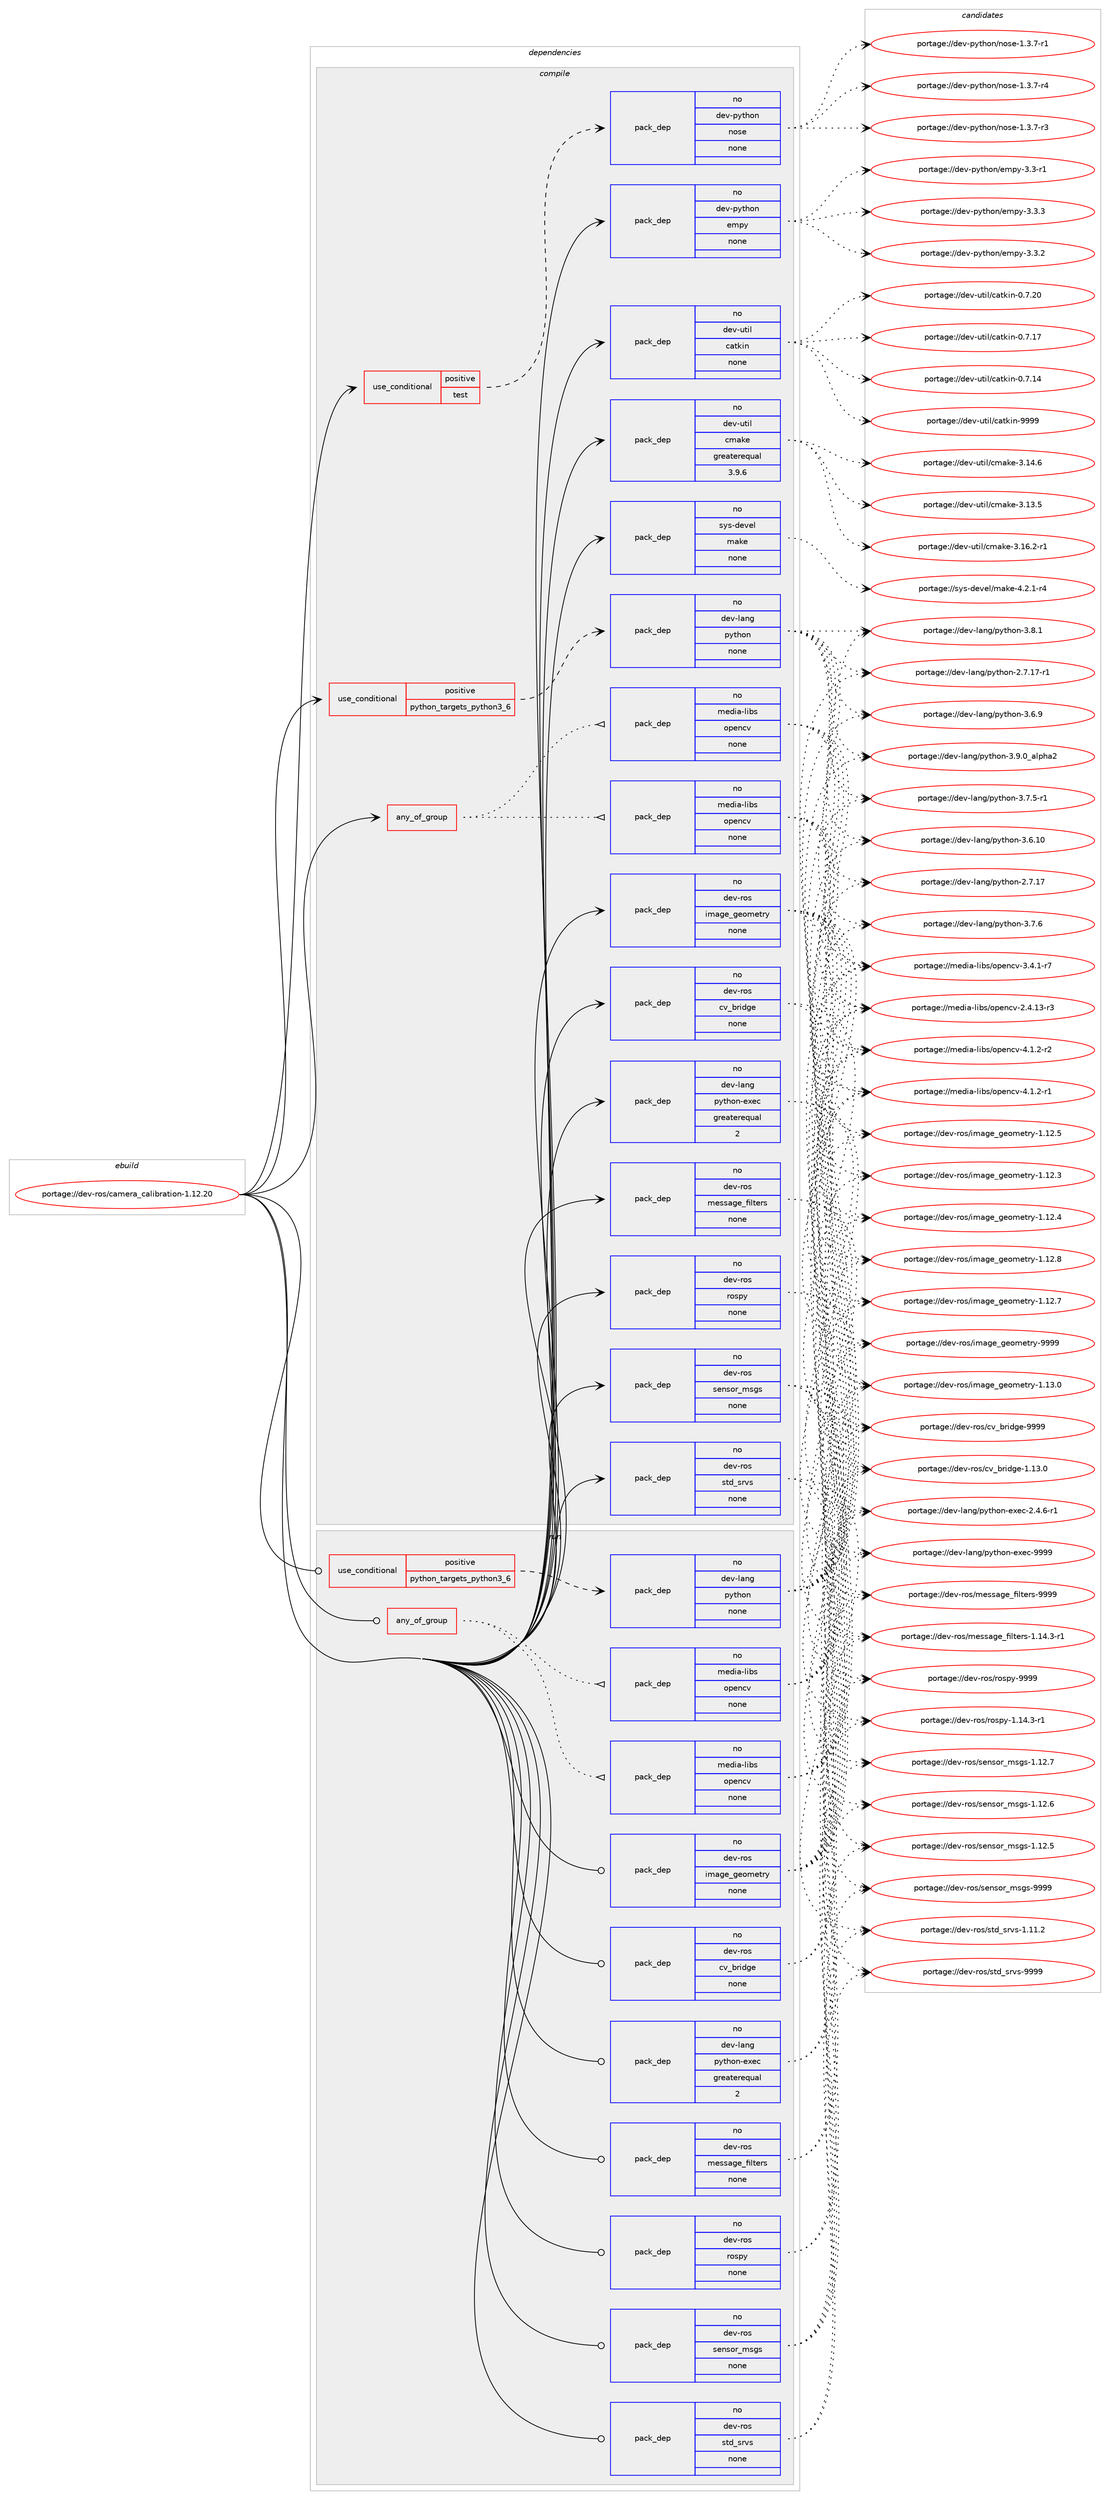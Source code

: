 digraph prolog {

# *************
# Graph options
# *************

newrank=true;
concentrate=true;
compound=true;
graph [rankdir=LR,fontname=Helvetica,fontsize=10,ranksep=1.5];#, ranksep=2.5, nodesep=0.2];
edge  [arrowhead=vee];
node  [fontname=Helvetica,fontsize=10];

# **********
# The ebuild
# **********

subgraph cluster_leftcol {
color=gray;
label=<<i>ebuild</i>>;
id [label="portage://dev-ros/camera_calibration-1.12.20", color=red, width=4, href="../dev-ros/camera_calibration-1.12.20.svg"];
}

# ****************
# The dependencies
# ****************

subgraph cluster_midcol {
color=gray;
label=<<i>dependencies</i>>;
subgraph cluster_compile {
fillcolor="#eeeeee";
style=filled;
label=<<i>compile</i>>;
subgraph any4659 {
dependency409260 [label=<<TABLE BORDER="0" CELLBORDER="1" CELLSPACING="0" CELLPADDING="4"><TR><TD CELLPADDING="10">any_of_group</TD></TR></TABLE>>, shape=none, color=red];subgraph pack302840 {
dependency409261 [label=<<TABLE BORDER="0" CELLBORDER="1" CELLSPACING="0" CELLPADDING="4" WIDTH="220"><TR><TD ROWSPAN="6" CELLPADDING="30">pack_dep</TD></TR><TR><TD WIDTH="110">no</TD></TR><TR><TD>media-libs</TD></TR><TR><TD>opencv</TD></TR><TR><TD>none</TD></TR><TR><TD></TD></TR></TABLE>>, shape=none, color=blue];
}
dependency409260:e -> dependency409261:w [weight=20,style="dotted",arrowhead="oinv"];
subgraph pack302841 {
dependency409262 [label=<<TABLE BORDER="0" CELLBORDER="1" CELLSPACING="0" CELLPADDING="4" WIDTH="220"><TR><TD ROWSPAN="6" CELLPADDING="30">pack_dep</TD></TR><TR><TD WIDTH="110">no</TD></TR><TR><TD>media-libs</TD></TR><TR><TD>opencv</TD></TR><TR><TD>none</TD></TR><TR><TD></TD></TR></TABLE>>, shape=none, color=blue];
}
dependency409260:e -> dependency409262:w [weight=20,style="dotted",arrowhead="oinv"];
}
id:e -> dependency409260:w [weight=20,style="solid",arrowhead="vee"];
subgraph cond101557 {
dependency409263 [label=<<TABLE BORDER="0" CELLBORDER="1" CELLSPACING="0" CELLPADDING="4"><TR><TD ROWSPAN="3" CELLPADDING="10">use_conditional</TD></TR><TR><TD>positive</TD></TR><TR><TD>python_targets_python3_6</TD></TR></TABLE>>, shape=none, color=red];
subgraph pack302842 {
dependency409264 [label=<<TABLE BORDER="0" CELLBORDER="1" CELLSPACING="0" CELLPADDING="4" WIDTH="220"><TR><TD ROWSPAN="6" CELLPADDING="30">pack_dep</TD></TR><TR><TD WIDTH="110">no</TD></TR><TR><TD>dev-lang</TD></TR><TR><TD>python</TD></TR><TR><TD>none</TD></TR><TR><TD></TD></TR></TABLE>>, shape=none, color=blue];
}
dependency409263:e -> dependency409264:w [weight=20,style="dashed",arrowhead="vee"];
}
id:e -> dependency409263:w [weight=20,style="solid",arrowhead="vee"];
subgraph cond101558 {
dependency409265 [label=<<TABLE BORDER="0" CELLBORDER="1" CELLSPACING="0" CELLPADDING="4"><TR><TD ROWSPAN="3" CELLPADDING="10">use_conditional</TD></TR><TR><TD>positive</TD></TR><TR><TD>test</TD></TR></TABLE>>, shape=none, color=red];
subgraph pack302843 {
dependency409266 [label=<<TABLE BORDER="0" CELLBORDER="1" CELLSPACING="0" CELLPADDING="4" WIDTH="220"><TR><TD ROWSPAN="6" CELLPADDING="30">pack_dep</TD></TR><TR><TD WIDTH="110">no</TD></TR><TR><TD>dev-python</TD></TR><TR><TD>nose</TD></TR><TR><TD>none</TD></TR><TR><TD></TD></TR></TABLE>>, shape=none, color=blue];
}
dependency409265:e -> dependency409266:w [weight=20,style="dashed",arrowhead="vee"];
}
id:e -> dependency409265:w [weight=20,style="solid",arrowhead="vee"];
subgraph pack302844 {
dependency409267 [label=<<TABLE BORDER="0" CELLBORDER="1" CELLSPACING="0" CELLPADDING="4" WIDTH="220"><TR><TD ROWSPAN="6" CELLPADDING="30">pack_dep</TD></TR><TR><TD WIDTH="110">no</TD></TR><TR><TD>dev-lang</TD></TR><TR><TD>python-exec</TD></TR><TR><TD>greaterequal</TD></TR><TR><TD>2</TD></TR></TABLE>>, shape=none, color=blue];
}
id:e -> dependency409267:w [weight=20,style="solid",arrowhead="vee"];
subgraph pack302845 {
dependency409268 [label=<<TABLE BORDER="0" CELLBORDER="1" CELLSPACING="0" CELLPADDING="4" WIDTH="220"><TR><TD ROWSPAN="6" CELLPADDING="30">pack_dep</TD></TR><TR><TD WIDTH="110">no</TD></TR><TR><TD>dev-python</TD></TR><TR><TD>empy</TD></TR><TR><TD>none</TD></TR><TR><TD></TD></TR></TABLE>>, shape=none, color=blue];
}
id:e -> dependency409268:w [weight=20,style="solid",arrowhead="vee"];
subgraph pack302846 {
dependency409269 [label=<<TABLE BORDER="0" CELLBORDER="1" CELLSPACING="0" CELLPADDING="4" WIDTH="220"><TR><TD ROWSPAN="6" CELLPADDING="30">pack_dep</TD></TR><TR><TD WIDTH="110">no</TD></TR><TR><TD>dev-ros</TD></TR><TR><TD>cv_bridge</TD></TR><TR><TD>none</TD></TR><TR><TD></TD></TR></TABLE>>, shape=none, color=blue];
}
id:e -> dependency409269:w [weight=20,style="solid",arrowhead="vee"];
subgraph pack302847 {
dependency409270 [label=<<TABLE BORDER="0" CELLBORDER="1" CELLSPACING="0" CELLPADDING="4" WIDTH="220"><TR><TD ROWSPAN="6" CELLPADDING="30">pack_dep</TD></TR><TR><TD WIDTH="110">no</TD></TR><TR><TD>dev-ros</TD></TR><TR><TD>image_geometry</TD></TR><TR><TD>none</TD></TR><TR><TD></TD></TR></TABLE>>, shape=none, color=blue];
}
id:e -> dependency409270:w [weight=20,style="solid",arrowhead="vee"];
subgraph pack302848 {
dependency409271 [label=<<TABLE BORDER="0" CELLBORDER="1" CELLSPACING="0" CELLPADDING="4" WIDTH="220"><TR><TD ROWSPAN="6" CELLPADDING="30">pack_dep</TD></TR><TR><TD WIDTH="110">no</TD></TR><TR><TD>dev-ros</TD></TR><TR><TD>message_filters</TD></TR><TR><TD>none</TD></TR><TR><TD></TD></TR></TABLE>>, shape=none, color=blue];
}
id:e -> dependency409271:w [weight=20,style="solid",arrowhead="vee"];
subgraph pack302849 {
dependency409272 [label=<<TABLE BORDER="0" CELLBORDER="1" CELLSPACING="0" CELLPADDING="4" WIDTH="220"><TR><TD ROWSPAN="6" CELLPADDING="30">pack_dep</TD></TR><TR><TD WIDTH="110">no</TD></TR><TR><TD>dev-ros</TD></TR><TR><TD>rospy</TD></TR><TR><TD>none</TD></TR><TR><TD></TD></TR></TABLE>>, shape=none, color=blue];
}
id:e -> dependency409272:w [weight=20,style="solid",arrowhead="vee"];
subgraph pack302850 {
dependency409273 [label=<<TABLE BORDER="0" CELLBORDER="1" CELLSPACING="0" CELLPADDING="4" WIDTH="220"><TR><TD ROWSPAN="6" CELLPADDING="30">pack_dep</TD></TR><TR><TD WIDTH="110">no</TD></TR><TR><TD>dev-ros</TD></TR><TR><TD>sensor_msgs</TD></TR><TR><TD>none</TD></TR><TR><TD></TD></TR></TABLE>>, shape=none, color=blue];
}
id:e -> dependency409273:w [weight=20,style="solid",arrowhead="vee"];
subgraph pack302851 {
dependency409274 [label=<<TABLE BORDER="0" CELLBORDER="1" CELLSPACING="0" CELLPADDING="4" WIDTH="220"><TR><TD ROWSPAN="6" CELLPADDING="30">pack_dep</TD></TR><TR><TD WIDTH="110">no</TD></TR><TR><TD>dev-ros</TD></TR><TR><TD>std_srvs</TD></TR><TR><TD>none</TD></TR><TR><TD></TD></TR></TABLE>>, shape=none, color=blue];
}
id:e -> dependency409274:w [weight=20,style="solid",arrowhead="vee"];
subgraph pack302852 {
dependency409275 [label=<<TABLE BORDER="0" CELLBORDER="1" CELLSPACING="0" CELLPADDING="4" WIDTH="220"><TR><TD ROWSPAN="6" CELLPADDING="30">pack_dep</TD></TR><TR><TD WIDTH="110">no</TD></TR><TR><TD>dev-util</TD></TR><TR><TD>catkin</TD></TR><TR><TD>none</TD></TR><TR><TD></TD></TR></TABLE>>, shape=none, color=blue];
}
id:e -> dependency409275:w [weight=20,style="solid",arrowhead="vee"];
subgraph pack302853 {
dependency409276 [label=<<TABLE BORDER="0" CELLBORDER="1" CELLSPACING="0" CELLPADDING="4" WIDTH="220"><TR><TD ROWSPAN="6" CELLPADDING="30">pack_dep</TD></TR><TR><TD WIDTH="110">no</TD></TR><TR><TD>dev-util</TD></TR><TR><TD>cmake</TD></TR><TR><TD>greaterequal</TD></TR><TR><TD>3.9.6</TD></TR></TABLE>>, shape=none, color=blue];
}
id:e -> dependency409276:w [weight=20,style="solid",arrowhead="vee"];
subgraph pack302854 {
dependency409277 [label=<<TABLE BORDER="0" CELLBORDER="1" CELLSPACING="0" CELLPADDING="4" WIDTH="220"><TR><TD ROWSPAN="6" CELLPADDING="30">pack_dep</TD></TR><TR><TD WIDTH="110">no</TD></TR><TR><TD>sys-devel</TD></TR><TR><TD>make</TD></TR><TR><TD>none</TD></TR><TR><TD></TD></TR></TABLE>>, shape=none, color=blue];
}
id:e -> dependency409277:w [weight=20,style="solid",arrowhead="vee"];
}
subgraph cluster_compileandrun {
fillcolor="#eeeeee";
style=filled;
label=<<i>compile and run</i>>;
}
subgraph cluster_run {
fillcolor="#eeeeee";
style=filled;
label=<<i>run</i>>;
subgraph any4660 {
dependency409278 [label=<<TABLE BORDER="0" CELLBORDER="1" CELLSPACING="0" CELLPADDING="4"><TR><TD CELLPADDING="10">any_of_group</TD></TR></TABLE>>, shape=none, color=red];subgraph pack302855 {
dependency409279 [label=<<TABLE BORDER="0" CELLBORDER="1" CELLSPACING="0" CELLPADDING="4" WIDTH="220"><TR><TD ROWSPAN="6" CELLPADDING="30">pack_dep</TD></TR><TR><TD WIDTH="110">no</TD></TR><TR><TD>media-libs</TD></TR><TR><TD>opencv</TD></TR><TR><TD>none</TD></TR><TR><TD></TD></TR></TABLE>>, shape=none, color=blue];
}
dependency409278:e -> dependency409279:w [weight=20,style="dotted",arrowhead="oinv"];
subgraph pack302856 {
dependency409280 [label=<<TABLE BORDER="0" CELLBORDER="1" CELLSPACING="0" CELLPADDING="4" WIDTH="220"><TR><TD ROWSPAN="6" CELLPADDING="30">pack_dep</TD></TR><TR><TD WIDTH="110">no</TD></TR><TR><TD>media-libs</TD></TR><TR><TD>opencv</TD></TR><TR><TD>none</TD></TR><TR><TD></TD></TR></TABLE>>, shape=none, color=blue];
}
dependency409278:e -> dependency409280:w [weight=20,style="dotted",arrowhead="oinv"];
}
id:e -> dependency409278:w [weight=20,style="solid",arrowhead="odot"];
subgraph cond101559 {
dependency409281 [label=<<TABLE BORDER="0" CELLBORDER="1" CELLSPACING="0" CELLPADDING="4"><TR><TD ROWSPAN="3" CELLPADDING="10">use_conditional</TD></TR><TR><TD>positive</TD></TR><TR><TD>python_targets_python3_6</TD></TR></TABLE>>, shape=none, color=red];
subgraph pack302857 {
dependency409282 [label=<<TABLE BORDER="0" CELLBORDER="1" CELLSPACING="0" CELLPADDING="4" WIDTH="220"><TR><TD ROWSPAN="6" CELLPADDING="30">pack_dep</TD></TR><TR><TD WIDTH="110">no</TD></TR><TR><TD>dev-lang</TD></TR><TR><TD>python</TD></TR><TR><TD>none</TD></TR><TR><TD></TD></TR></TABLE>>, shape=none, color=blue];
}
dependency409281:e -> dependency409282:w [weight=20,style="dashed",arrowhead="vee"];
}
id:e -> dependency409281:w [weight=20,style="solid",arrowhead="odot"];
subgraph pack302858 {
dependency409283 [label=<<TABLE BORDER="0" CELLBORDER="1" CELLSPACING="0" CELLPADDING="4" WIDTH="220"><TR><TD ROWSPAN="6" CELLPADDING="30">pack_dep</TD></TR><TR><TD WIDTH="110">no</TD></TR><TR><TD>dev-lang</TD></TR><TR><TD>python-exec</TD></TR><TR><TD>greaterequal</TD></TR><TR><TD>2</TD></TR></TABLE>>, shape=none, color=blue];
}
id:e -> dependency409283:w [weight=20,style="solid",arrowhead="odot"];
subgraph pack302859 {
dependency409284 [label=<<TABLE BORDER="0" CELLBORDER="1" CELLSPACING="0" CELLPADDING="4" WIDTH="220"><TR><TD ROWSPAN="6" CELLPADDING="30">pack_dep</TD></TR><TR><TD WIDTH="110">no</TD></TR><TR><TD>dev-ros</TD></TR><TR><TD>cv_bridge</TD></TR><TR><TD>none</TD></TR><TR><TD></TD></TR></TABLE>>, shape=none, color=blue];
}
id:e -> dependency409284:w [weight=20,style="solid",arrowhead="odot"];
subgraph pack302860 {
dependency409285 [label=<<TABLE BORDER="0" CELLBORDER="1" CELLSPACING="0" CELLPADDING="4" WIDTH="220"><TR><TD ROWSPAN="6" CELLPADDING="30">pack_dep</TD></TR><TR><TD WIDTH="110">no</TD></TR><TR><TD>dev-ros</TD></TR><TR><TD>image_geometry</TD></TR><TR><TD>none</TD></TR><TR><TD></TD></TR></TABLE>>, shape=none, color=blue];
}
id:e -> dependency409285:w [weight=20,style="solid",arrowhead="odot"];
subgraph pack302861 {
dependency409286 [label=<<TABLE BORDER="0" CELLBORDER="1" CELLSPACING="0" CELLPADDING="4" WIDTH="220"><TR><TD ROWSPAN="6" CELLPADDING="30">pack_dep</TD></TR><TR><TD WIDTH="110">no</TD></TR><TR><TD>dev-ros</TD></TR><TR><TD>message_filters</TD></TR><TR><TD>none</TD></TR><TR><TD></TD></TR></TABLE>>, shape=none, color=blue];
}
id:e -> dependency409286:w [weight=20,style="solid",arrowhead="odot"];
subgraph pack302862 {
dependency409287 [label=<<TABLE BORDER="0" CELLBORDER="1" CELLSPACING="0" CELLPADDING="4" WIDTH="220"><TR><TD ROWSPAN="6" CELLPADDING="30">pack_dep</TD></TR><TR><TD WIDTH="110">no</TD></TR><TR><TD>dev-ros</TD></TR><TR><TD>rospy</TD></TR><TR><TD>none</TD></TR><TR><TD></TD></TR></TABLE>>, shape=none, color=blue];
}
id:e -> dependency409287:w [weight=20,style="solid",arrowhead="odot"];
subgraph pack302863 {
dependency409288 [label=<<TABLE BORDER="0" CELLBORDER="1" CELLSPACING="0" CELLPADDING="4" WIDTH="220"><TR><TD ROWSPAN="6" CELLPADDING="30">pack_dep</TD></TR><TR><TD WIDTH="110">no</TD></TR><TR><TD>dev-ros</TD></TR><TR><TD>sensor_msgs</TD></TR><TR><TD>none</TD></TR><TR><TD></TD></TR></TABLE>>, shape=none, color=blue];
}
id:e -> dependency409288:w [weight=20,style="solid",arrowhead="odot"];
subgraph pack302864 {
dependency409289 [label=<<TABLE BORDER="0" CELLBORDER="1" CELLSPACING="0" CELLPADDING="4" WIDTH="220"><TR><TD ROWSPAN="6" CELLPADDING="30">pack_dep</TD></TR><TR><TD WIDTH="110">no</TD></TR><TR><TD>dev-ros</TD></TR><TR><TD>std_srvs</TD></TR><TR><TD>none</TD></TR><TR><TD></TD></TR></TABLE>>, shape=none, color=blue];
}
id:e -> dependency409289:w [weight=20,style="solid",arrowhead="odot"];
}
}

# **************
# The candidates
# **************

subgraph cluster_choices {
rank=same;
color=gray;
label=<<i>candidates</i>>;

subgraph choice302840 {
color=black;
nodesep=1;
choice10910110010597451081059811547111112101110991184552464946504511450 [label="portage://media-libs/opencv-4.1.2-r2", color=red, width=4,href="../media-libs/opencv-4.1.2-r2.svg"];
choice10910110010597451081059811547111112101110991184552464946504511449 [label="portage://media-libs/opencv-4.1.2-r1", color=red, width=4,href="../media-libs/opencv-4.1.2-r1.svg"];
choice10910110010597451081059811547111112101110991184551465246494511455 [label="portage://media-libs/opencv-3.4.1-r7", color=red, width=4,href="../media-libs/opencv-3.4.1-r7.svg"];
choice1091011001059745108105981154711111210111099118455046524649514511451 [label="portage://media-libs/opencv-2.4.13-r3", color=red, width=4,href="../media-libs/opencv-2.4.13-r3.svg"];
dependency409261:e -> choice10910110010597451081059811547111112101110991184552464946504511450:w [style=dotted,weight="100"];
dependency409261:e -> choice10910110010597451081059811547111112101110991184552464946504511449:w [style=dotted,weight="100"];
dependency409261:e -> choice10910110010597451081059811547111112101110991184551465246494511455:w [style=dotted,weight="100"];
dependency409261:e -> choice1091011001059745108105981154711111210111099118455046524649514511451:w [style=dotted,weight="100"];
}
subgraph choice302841 {
color=black;
nodesep=1;
choice10910110010597451081059811547111112101110991184552464946504511450 [label="portage://media-libs/opencv-4.1.2-r2", color=red, width=4,href="../media-libs/opencv-4.1.2-r2.svg"];
choice10910110010597451081059811547111112101110991184552464946504511449 [label="portage://media-libs/opencv-4.1.2-r1", color=red, width=4,href="../media-libs/opencv-4.1.2-r1.svg"];
choice10910110010597451081059811547111112101110991184551465246494511455 [label="portage://media-libs/opencv-3.4.1-r7", color=red, width=4,href="../media-libs/opencv-3.4.1-r7.svg"];
choice1091011001059745108105981154711111210111099118455046524649514511451 [label="portage://media-libs/opencv-2.4.13-r3", color=red, width=4,href="../media-libs/opencv-2.4.13-r3.svg"];
dependency409262:e -> choice10910110010597451081059811547111112101110991184552464946504511450:w [style=dotted,weight="100"];
dependency409262:e -> choice10910110010597451081059811547111112101110991184552464946504511449:w [style=dotted,weight="100"];
dependency409262:e -> choice10910110010597451081059811547111112101110991184551465246494511455:w [style=dotted,weight="100"];
dependency409262:e -> choice1091011001059745108105981154711111210111099118455046524649514511451:w [style=dotted,weight="100"];
}
subgraph choice302842 {
color=black;
nodesep=1;
choice10010111845108971101034711212111610411111045514657464895971081121049750 [label="portage://dev-lang/python-3.9.0_alpha2", color=red, width=4,href="../dev-lang/python-3.9.0_alpha2.svg"];
choice100101118451089711010347112121116104111110455146564649 [label="portage://dev-lang/python-3.8.1", color=red, width=4,href="../dev-lang/python-3.8.1.svg"];
choice100101118451089711010347112121116104111110455146554654 [label="portage://dev-lang/python-3.7.6", color=red, width=4,href="../dev-lang/python-3.7.6.svg"];
choice1001011184510897110103471121211161041111104551465546534511449 [label="portage://dev-lang/python-3.7.5-r1", color=red, width=4,href="../dev-lang/python-3.7.5-r1.svg"];
choice100101118451089711010347112121116104111110455146544657 [label="portage://dev-lang/python-3.6.9", color=red, width=4,href="../dev-lang/python-3.6.9.svg"];
choice10010111845108971101034711212111610411111045514654464948 [label="portage://dev-lang/python-3.6.10", color=red, width=4,href="../dev-lang/python-3.6.10.svg"];
choice100101118451089711010347112121116104111110455046554649554511449 [label="portage://dev-lang/python-2.7.17-r1", color=red, width=4,href="../dev-lang/python-2.7.17-r1.svg"];
choice10010111845108971101034711212111610411111045504655464955 [label="portage://dev-lang/python-2.7.17", color=red, width=4,href="../dev-lang/python-2.7.17.svg"];
dependency409264:e -> choice10010111845108971101034711212111610411111045514657464895971081121049750:w [style=dotted,weight="100"];
dependency409264:e -> choice100101118451089711010347112121116104111110455146564649:w [style=dotted,weight="100"];
dependency409264:e -> choice100101118451089711010347112121116104111110455146554654:w [style=dotted,weight="100"];
dependency409264:e -> choice1001011184510897110103471121211161041111104551465546534511449:w [style=dotted,weight="100"];
dependency409264:e -> choice100101118451089711010347112121116104111110455146544657:w [style=dotted,weight="100"];
dependency409264:e -> choice10010111845108971101034711212111610411111045514654464948:w [style=dotted,weight="100"];
dependency409264:e -> choice100101118451089711010347112121116104111110455046554649554511449:w [style=dotted,weight="100"];
dependency409264:e -> choice10010111845108971101034711212111610411111045504655464955:w [style=dotted,weight="100"];
}
subgraph choice302843 {
color=black;
nodesep=1;
choice10010111845112121116104111110471101111151014549465146554511452 [label="portage://dev-python/nose-1.3.7-r4", color=red, width=4,href="../dev-python/nose-1.3.7-r4.svg"];
choice10010111845112121116104111110471101111151014549465146554511451 [label="portage://dev-python/nose-1.3.7-r3", color=red, width=4,href="../dev-python/nose-1.3.7-r3.svg"];
choice10010111845112121116104111110471101111151014549465146554511449 [label="portage://dev-python/nose-1.3.7-r1", color=red, width=4,href="../dev-python/nose-1.3.7-r1.svg"];
dependency409266:e -> choice10010111845112121116104111110471101111151014549465146554511452:w [style=dotted,weight="100"];
dependency409266:e -> choice10010111845112121116104111110471101111151014549465146554511451:w [style=dotted,weight="100"];
dependency409266:e -> choice10010111845112121116104111110471101111151014549465146554511449:w [style=dotted,weight="100"];
}
subgraph choice302844 {
color=black;
nodesep=1;
choice10010111845108971101034711212111610411111045101120101994557575757 [label="portage://dev-lang/python-exec-9999", color=red, width=4,href="../dev-lang/python-exec-9999.svg"];
choice10010111845108971101034711212111610411111045101120101994550465246544511449 [label="portage://dev-lang/python-exec-2.4.6-r1", color=red, width=4,href="../dev-lang/python-exec-2.4.6-r1.svg"];
dependency409267:e -> choice10010111845108971101034711212111610411111045101120101994557575757:w [style=dotted,weight="100"];
dependency409267:e -> choice10010111845108971101034711212111610411111045101120101994550465246544511449:w [style=dotted,weight="100"];
}
subgraph choice302845 {
color=black;
nodesep=1;
choice1001011184511212111610411111047101109112121455146514651 [label="portage://dev-python/empy-3.3.3", color=red, width=4,href="../dev-python/empy-3.3.3.svg"];
choice1001011184511212111610411111047101109112121455146514650 [label="portage://dev-python/empy-3.3.2", color=red, width=4,href="../dev-python/empy-3.3.2.svg"];
choice1001011184511212111610411111047101109112121455146514511449 [label="portage://dev-python/empy-3.3-r1", color=red, width=4,href="../dev-python/empy-3.3-r1.svg"];
dependency409268:e -> choice1001011184511212111610411111047101109112121455146514651:w [style=dotted,weight="100"];
dependency409268:e -> choice1001011184511212111610411111047101109112121455146514650:w [style=dotted,weight="100"];
dependency409268:e -> choice1001011184511212111610411111047101109112121455146514511449:w [style=dotted,weight="100"];
}
subgraph choice302846 {
color=black;
nodesep=1;
choice10010111845114111115479911895981141051001031014557575757 [label="portage://dev-ros/cv_bridge-9999", color=red, width=4,href="../dev-ros/cv_bridge-9999.svg"];
choice100101118451141111154799118959811410510010310145494649514648 [label="portage://dev-ros/cv_bridge-1.13.0", color=red, width=4,href="../dev-ros/cv_bridge-1.13.0.svg"];
dependency409269:e -> choice10010111845114111115479911895981141051001031014557575757:w [style=dotted,weight="100"];
dependency409269:e -> choice100101118451141111154799118959811410510010310145494649514648:w [style=dotted,weight="100"];
}
subgraph choice302847 {
color=black;
nodesep=1;
choice100101118451141111154710510997103101951031011111091011161141214557575757 [label="portage://dev-ros/image_geometry-9999", color=red, width=4,href="../dev-ros/image_geometry-9999.svg"];
choice1001011184511411111547105109971031019510310111110910111611412145494649514648 [label="portage://dev-ros/image_geometry-1.13.0", color=red, width=4,href="../dev-ros/image_geometry-1.13.0.svg"];
choice1001011184511411111547105109971031019510310111110910111611412145494649504656 [label="portage://dev-ros/image_geometry-1.12.8", color=red, width=4,href="../dev-ros/image_geometry-1.12.8.svg"];
choice1001011184511411111547105109971031019510310111110910111611412145494649504655 [label="portage://dev-ros/image_geometry-1.12.7", color=red, width=4,href="../dev-ros/image_geometry-1.12.7.svg"];
choice1001011184511411111547105109971031019510310111110910111611412145494649504653 [label="portage://dev-ros/image_geometry-1.12.5", color=red, width=4,href="../dev-ros/image_geometry-1.12.5.svg"];
choice1001011184511411111547105109971031019510310111110910111611412145494649504652 [label="portage://dev-ros/image_geometry-1.12.4", color=red, width=4,href="../dev-ros/image_geometry-1.12.4.svg"];
choice1001011184511411111547105109971031019510310111110910111611412145494649504651 [label="portage://dev-ros/image_geometry-1.12.3", color=red, width=4,href="../dev-ros/image_geometry-1.12.3.svg"];
dependency409270:e -> choice100101118451141111154710510997103101951031011111091011161141214557575757:w [style=dotted,weight="100"];
dependency409270:e -> choice1001011184511411111547105109971031019510310111110910111611412145494649514648:w [style=dotted,weight="100"];
dependency409270:e -> choice1001011184511411111547105109971031019510310111110910111611412145494649504656:w [style=dotted,weight="100"];
dependency409270:e -> choice1001011184511411111547105109971031019510310111110910111611412145494649504655:w [style=dotted,weight="100"];
dependency409270:e -> choice1001011184511411111547105109971031019510310111110910111611412145494649504653:w [style=dotted,weight="100"];
dependency409270:e -> choice1001011184511411111547105109971031019510310111110910111611412145494649504652:w [style=dotted,weight="100"];
dependency409270:e -> choice1001011184511411111547105109971031019510310111110910111611412145494649504651:w [style=dotted,weight="100"];
}
subgraph choice302848 {
color=black;
nodesep=1;
choice100101118451141111154710910111511597103101951021051081161011141154557575757 [label="portage://dev-ros/message_filters-9999", color=red, width=4,href="../dev-ros/message_filters-9999.svg"];
choice10010111845114111115471091011151159710310195102105108116101114115454946495246514511449 [label="portage://dev-ros/message_filters-1.14.3-r1", color=red, width=4,href="../dev-ros/message_filters-1.14.3-r1.svg"];
dependency409271:e -> choice100101118451141111154710910111511597103101951021051081161011141154557575757:w [style=dotted,weight="100"];
dependency409271:e -> choice10010111845114111115471091011151159710310195102105108116101114115454946495246514511449:w [style=dotted,weight="100"];
}
subgraph choice302849 {
color=black;
nodesep=1;
choice10010111845114111115471141111151121214557575757 [label="portage://dev-ros/rospy-9999", color=red, width=4,href="../dev-ros/rospy-9999.svg"];
choice1001011184511411111547114111115112121454946495246514511449 [label="portage://dev-ros/rospy-1.14.3-r1", color=red, width=4,href="../dev-ros/rospy-1.14.3-r1.svg"];
dependency409272:e -> choice10010111845114111115471141111151121214557575757:w [style=dotted,weight="100"];
dependency409272:e -> choice1001011184511411111547114111115112121454946495246514511449:w [style=dotted,weight="100"];
}
subgraph choice302850 {
color=black;
nodesep=1;
choice1001011184511411111547115101110115111114951091151031154557575757 [label="portage://dev-ros/sensor_msgs-9999", color=red, width=4,href="../dev-ros/sensor_msgs-9999.svg"];
choice10010111845114111115471151011101151111149510911510311545494649504655 [label="portage://dev-ros/sensor_msgs-1.12.7", color=red, width=4,href="../dev-ros/sensor_msgs-1.12.7.svg"];
choice10010111845114111115471151011101151111149510911510311545494649504654 [label="portage://dev-ros/sensor_msgs-1.12.6", color=red, width=4,href="../dev-ros/sensor_msgs-1.12.6.svg"];
choice10010111845114111115471151011101151111149510911510311545494649504653 [label="portage://dev-ros/sensor_msgs-1.12.5", color=red, width=4,href="../dev-ros/sensor_msgs-1.12.5.svg"];
dependency409273:e -> choice1001011184511411111547115101110115111114951091151031154557575757:w [style=dotted,weight="100"];
dependency409273:e -> choice10010111845114111115471151011101151111149510911510311545494649504655:w [style=dotted,weight="100"];
dependency409273:e -> choice10010111845114111115471151011101151111149510911510311545494649504654:w [style=dotted,weight="100"];
dependency409273:e -> choice10010111845114111115471151011101151111149510911510311545494649504653:w [style=dotted,weight="100"];
}
subgraph choice302851 {
color=black;
nodesep=1;
choice1001011184511411111547115116100951151141181154557575757 [label="portage://dev-ros/std_srvs-9999", color=red, width=4,href="../dev-ros/std_srvs-9999.svg"];
choice10010111845114111115471151161009511511411811545494649494650 [label="portage://dev-ros/std_srvs-1.11.2", color=red, width=4,href="../dev-ros/std_srvs-1.11.2.svg"];
dependency409274:e -> choice1001011184511411111547115116100951151141181154557575757:w [style=dotted,weight="100"];
dependency409274:e -> choice10010111845114111115471151161009511511411811545494649494650:w [style=dotted,weight="100"];
}
subgraph choice302852 {
color=black;
nodesep=1;
choice100101118451171161051084799971161071051104557575757 [label="portage://dev-util/catkin-9999", color=red, width=4,href="../dev-util/catkin-9999.svg"];
choice1001011184511711610510847999711610710511045484655465048 [label="portage://dev-util/catkin-0.7.20", color=red, width=4,href="../dev-util/catkin-0.7.20.svg"];
choice1001011184511711610510847999711610710511045484655464955 [label="portage://dev-util/catkin-0.7.17", color=red, width=4,href="../dev-util/catkin-0.7.17.svg"];
choice1001011184511711610510847999711610710511045484655464952 [label="portage://dev-util/catkin-0.7.14", color=red, width=4,href="../dev-util/catkin-0.7.14.svg"];
dependency409275:e -> choice100101118451171161051084799971161071051104557575757:w [style=dotted,weight="100"];
dependency409275:e -> choice1001011184511711610510847999711610710511045484655465048:w [style=dotted,weight="100"];
dependency409275:e -> choice1001011184511711610510847999711610710511045484655464955:w [style=dotted,weight="100"];
dependency409275:e -> choice1001011184511711610510847999711610710511045484655464952:w [style=dotted,weight="100"];
}
subgraph choice302853 {
color=black;
nodesep=1;
choice10010111845117116105108479910997107101455146495446504511449 [label="portage://dev-util/cmake-3.16.2-r1", color=red, width=4,href="../dev-util/cmake-3.16.2-r1.svg"];
choice1001011184511711610510847991099710710145514649524654 [label="portage://dev-util/cmake-3.14.6", color=red, width=4,href="../dev-util/cmake-3.14.6.svg"];
choice1001011184511711610510847991099710710145514649514653 [label="portage://dev-util/cmake-3.13.5", color=red, width=4,href="../dev-util/cmake-3.13.5.svg"];
dependency409276:e -> choice10010111845117116105108479910997107101455146495446504511449:w [style=dotted,weight="100"];
dependency409276:e -> choice1001011184511711610510847991099710710145514649524654:w [style=dotted,weight="100"];
dependency409276:e -> choice1001011184511711610510847991099710710145514649514653:w [style=dotted,weight="100"];
}
subgraph choice302854 {
color=black;
nodesep=1;
choice1151211154510010111810110847109971071014552465046494511452 [label="portage://sys-devel/make-4.2.1-r4", color=red, width=4,href="../sys-devel/make-4.2.1-r4.svg"];
dependency409277:e -> choice1151211154510010111810110847109971071014552465046494511452:w [style=dotted,weight="100"];
}
subgraph choice302855 {
color=black;
nodesep=1;
choice10910110010597451081059811547111112101110991184552464946504511450 [label="portage://media-libs/opencv-4.1.2-r2", color=red, width=4,href="../media-libs/opencv-4.1.2-r2.svg"];
choice10910110010597451081059811547111112101110991184552464946504511449 [label="portage://media-libs/opencv-4.1.2-r1", color=red, width=4,href="../media-libs/opencv-4.1.2-r1.svg"];
choice10910110010597451081059811547111112101110991184551465246494511455 [label="portage://media-libs/opencv-3.4.1-r7", color=red, width=4,href="../media-libs/opencv-3.4.1-r7.svg"];
choice1091011001059745108105981154711111210111099118455046524649514511451 [label="portage://media-libs/opencv-2.4.13-r3", color=red, width=4,href="../media-libs/opencv-2.4.13-r3.svg"];
dependency409279:e -> choice10910110010597451081059811547111112101110991184552464946504511450:w [style=dotted,weight="100"];
dependency409279:e -> choice10910110010597451081059811547111112101110991184552464946504511449:w [style=dotted,weight="100"];
dependency409279:e -> choice10910110010597451081059811547111112101110991184551465246494511455:w [style=dotted,weight="100"];
dependency409279:e -> choice1091011001059745108105981154711111210111099118455046524649514511451:w [style=dotted,weight="100"];
}
subgraph choice302856 {
color=black;
nodesep=1;
choice10910110010597451081059811547111112101110991184552464946504511450 [label="portage://media-libs/opencv-4.1.2-r2", color=red, width=4,href="../media-libs/opencv-4.1.2-r2.svg"];
choice10910110010597451081059811547111112101110991184552464946504511449 [label="portage://media-libs/opencv-4.1.2-r1", color=red, width=4,href="../media-libs/opencv-4.1.2-r1.svg"];
choice10910110010597451081059811547111112101110991184551465246494511455 [label="portage://media-libs/opencv-3.4.1-r7", color=red, width=4,href="../media-libs/opencv-3.4.1-r7.svg"];
choice1091011001059745108105981154711111210111099118455046524649514511451 [label="portage://media-libs/opencv-2.4.13-r3", color=red, width=4,href="../media-libs/opencv-2.4.13-r3.svg"];
dependency409280:e -> choice10910110010597451081059811547111112101110991184552464946504511450:w [style=dotted,weight="100"];
dependency409280:e -> choice10910110010597451081059811547111112101110991184552464946504511449:w [style=dotted,weight="100"];
dependency409280:e -> choice10910110010597451081059811547111112101110991184551465246494511455:w [style=dotted,weight="100"];
dependency409280:e -> choice1091011001059745108105981154711111210111099118455046524649514511451:w [style=dotted,weight="100"];
}
subgraph choice302857 {
color=black;
nodesep=1;
choice10010111845108971101034711212111610411111045514657464895971081121049750 [label="portage://dev-lang/python-3.9.0_alpha2", color=red, width=4,href="../dev-lang/python-3.9.0_alpha2.svg"];
choice100101118451089711010347112121116104111110455146564649 [label="portage://dev-lang/python-3.8.1", color=red, width=4,href="../dev-lang/python-3.8.1.svg"];
choice100101118451089711010347112121116104111110455146554654 [label="portage://dev-lang/python-3.7.6", color=red, width=4,href="../dev-lang/python-3.7.6.svg"];
choice1001011184510897110103471121211161041111104551465546534511449 [label="portage://dev-lang/python-3.7.5-r1", color=red, width=4,href="../dev-lang/python-3.7.5-r1.svg"];
choice100101118451089711010347112121116104111110455146544657 [label="portage://dev-lang/python-3.6.9", color=red, width=4,href="../dev-lang/python-3.6.9.svg"];
choice10010111845108971101034711212111610411111045514654464948 [label="portage://dev-lang/python-3.6.10", color=red, width=4,href="../dev-lang/python-3.6.10.svg"];
choice100101118451089711010347112121116104111110455046554649554511449 [label="portage://dev-lang/python-2.7.17-r1", color=red, width=4,href="../dev-lang/python-2.7.17-r1.svg"];
choice10010111845108971101034711212111610411111045504655464955 [label="portage://dev-lang/python-2.7.17", color=red, width=4,href="../dev-lang/python-2.7.17.svg"];
dependency409282:e -> choice10010111845108971101034711212111610411111045514657464895971081121049750:w [style=dotted,weight="100"];
dependency409282:e -> choice100101118451089711010347112121116104111110455146564649:w [style=dotted,weight="100"];
dependency409282:e -> choice100101118451089711010347112121116104111110455146554654:w [style=dotted,weight="100"];
dependency409282:e -> choice1001011184510897110103471121211161041111104551465546534511449:w [style=dotted,weight="100"];
dependency409282:e -> choice100101118451089711010347112121116104111110455146544657:w [style=dotted,weight="100"];
dependency409282:e -> choice10010111845108971101034711212111610411111045514654464948:w [style=dotted,weight="100"];
dependency409282:e -> choice100101118451089711010347112121116104111110455046554649554511449:w [style=dotted,weight="100"];
dependency409282:e -> choice10010111845108971101034711212111610411111045504655464955:w [style=dotted,weight="100"];
}
subgraph choice302858 {
color=black;
nodesep=1;
choice10010111845108971101034711212111610411111045101120101994557575757 [label="portage://dev-lang/python-exec-9999", color=red, width=4,href="../dev-lang/python-exec-9999.svg"];
choice10010111845108971101034711212111610411111045101120101994550465246544511449 [label="portage://dev-lang/python-exec-2.4.6-r1", color=red, width=4,href="../dev-lang/python-exec-2.4.6-r1.svg"];
dependency409283:e -> choice10010111845108971101034711212111610411111045101120101994557575757:w [style=dotted,weight="100"];
dependency409283:e -> choice10010111845108971101034711212111610411111045101120101994550465246544511449:w [style=dotted,weight="100"];
}
subgraph choice302859 {
color=black;
nodesep=1;
choice10010111845114111115479911895981141051001031014557575757 [label="portage://dev-ros/cv_bridge-9999", color=red, width=4,href="../dev-ros/cv_bridge-9999.svg"];
choice100101118451141111154799118959811410510010310145494649514648 [label="portage://dev-ros/cv_bridge-1.13.0", color=red, width=4,href="../dev-ros/cv_bridge-1.13.0.svg"];
dependency409284:e -> choice10010111845114111115479911895981141051001031014557575757:w [style=dotted,weight="100"];
dependency409284:e -> choice100101118451141111154799118959811410510010310145494649514648:w [style=dotted,weight="100"];
}
subgraph choice302860 {
color=black;
nodesep=1;
choice100101118451141111154710510997103101951031011111091011161141214557575757 [label="portage://dev-ros/image_geometry-9999", color=red, width=4,href="../dev-ros/image_geometry-9999.svg"];
choice1001011184511411111547105109971031019510310111110910111611412145494649514648 [label="portage://dev-ros/image_geometry-1.13.0", color=red, width=4,href="../dev-ros/image_geometry-1.13.0.svg"];
choice1001011184511411111547105109971031019510310111110910111611412145494649504656 [label="portage://dev-ros/image_geometry-1.12.8", color=red, width=4,href="../dev-ros/image_geometry-1.12.8.svg"];
choice1001011184511411111547105109971031019510310111110910111611412145494649504655 [label="portage://dev-ros/image_geometry-1.12.7", color=red, width=4,href="../dev-ros/image_geometry-1.12.7.svg"];
choice1001011184511411111547105109971031019510310111110910111611412145494649504653 [label="portage://dev-ros/image_geometry-1.12.5", color=red, width=4,href="../dev-ros/image_geometry-1.12.5.svg"];
choice1001011184511411111547105109971031019510310111110910111611412145494649504652 [label="portage://dev-ros/image_geometry-1.12.4", color=red, width=4,href="../dev-ros/image_geometry-1.12.4.svg"];
choice1001011184511411111547105109971031019510310111110910111611412145494649504651 [label="portage://dev-ros/image_geometry-1.12.3", color=red, width=4,href="../dev-ros/image_geometry-1.12.3.svg"];
dependency409285:e -> choice100101118451141111154710510997103101951031011111091011161141214557575757:w [style=dotted,weight="100"];
dependency409285:e -> choice1001011184511411111547105109971031019510310111110910111611412145494649514648:w [style=dotted,weight="100"];
dependency409285:e -> choice1001011184511411111547105109971031019510310111110910111611412145494649504656:w [style=dotted,weight="100"];
dependency409285:e -> choice1001011184511411111547105109971031019510310111110910111611412145494649504655:w [style=dotted,weight="100"];
dependency409285:e -> choice1001011184511411111547105109971031019510310111110910111611412145494649504653:w [style=dotted,weight="100"];
dependency409285:e -> choice1001011184511411111547105109971031019510310111110910111611412145494649504652:w [style=dotted,weight="100"];
dependency409285:e -> choice1001011184511411111547105109971031019510310111110910111611412145494649504651:w [style=dotted,weight="100"];
}
subgraph choice302861 {
color=black;
nodesep=1;
choice100101118451141111154710910111511597103101951021051081161011141154557575757 [label="portage://dev-ros/message_filters-9999", color=red, width=4,href="../dev-ros/message_filters-9999.svg"];
choice10010111845114111115471091011151159710310195102105108116101114115454946495246514511449 [label="portage://dev-ros/message_filters-1.14.3-r1", color=red, width=4,href="../dev-ros/message_filters-1.14.3-r1.svg"];
dependency409286:e -> choice100101118451141111154710910111511597103101951021051081161011141154557575757:w [style=dotted,weight="100"];
dependency409286:e -> choice10010111845114111115471091011151159710310195102105108116101114115454946495246514511449:w [style=dotted,weight="100"];
}
subgraph choice302862 {
color=black;
nodesep=1;
choice10010111845114111115471141111151121214557575757 [label="portage://dev-ros/rospy-9999", color=red, width=4,href="../dev-ros/rospy-9999.svg"];
choice1001011184511411111547114111115112121454946495246514511449 [label="portage://dev-ros/rospy-1.14.3-r1", color=red, width=4,href="../dev-ros/rospy-1.14.3-r1.svg"];
dependency409287:e -> choice10010111845114111115471141111151121214557575757:w [style=dotted,weight="100"];
dependency409287:e -> choice1001011184511411111547114111115112121454946495246514511449:w [style=dotted,weight="100"];
}
subgraph choice302863 {
color=black;
nodesep=1;
choice1001011184511411111547115101110115111114951091151031154557575757 [label="portage://dev-ros/sensor_msgs-9999", color=red, width=4,href="../dev-ros/sensor_msgs-9999.svg"];
choice10010111845114111115471151011101151111149510911510311545494649504655 [label="portage://dev-ros/sensor_msgs-1.12.7", color=red, width=4,href="../dev-ros/sensor_msgs-1.12.7.svg"];
choice10010111845114111115471151011101151111149510911510311545494649504654 [label="portage://dev-ros/sensor_msgs-1.12.6", color=red, width=4,href="../dev-ros/sensor_msgs-1.12.6.svg"];
choice10010111845114111115471151011101151111149510911510311545494649504653 [label="portage://dev-ros/sensor_msgs-1.12.5", color=red, width=4,href="../dev-ros/sensor_msgs-1.12.5.svg"];
dependency409288:e -> choice1001011184511411111547115101110115111114951091151031154557575757:w [style=dotted,weight="100"];
dependency409288:e -> choice10010111845114111115471151011101151111149510911510311545494649504655:w [style=dotted,weight="100"];
dependency409288:e -> choice10010111845114111115471151011101151111149510911510311545494649504654:w [style=dotted,weight="100"];
dependency409288:e -> choice10010111845114111115471151011101151111149510911510311545494649504653:w [style=dotted,weight="100"];
}
subgraph choice302864 {
color=black;
nodesep=1;
choice1001011184511411111547115116100951151141181154557575757 [label="portage://dev-ros/std_srvs-9999", color=red, width=4,href="../dev-ros/std_srvs-9999.svg"];
choice10010111845114111115471151161009511511411811545494649494650 [label="portage://dev-ros/std_srvs-1.11.2", color=red, width=4,href="../dev-ros/std_srvs-1.11.2.svg"];
dependency409289:e -> choice1001011184511411111547115116100951151141181154557575757:w [style=dotted,weight="100"];
dependency409289:e -> choice10010111845114111115471151161009511511411811545494649494650:w [style=dotted,weight="100"];
}
}

}
